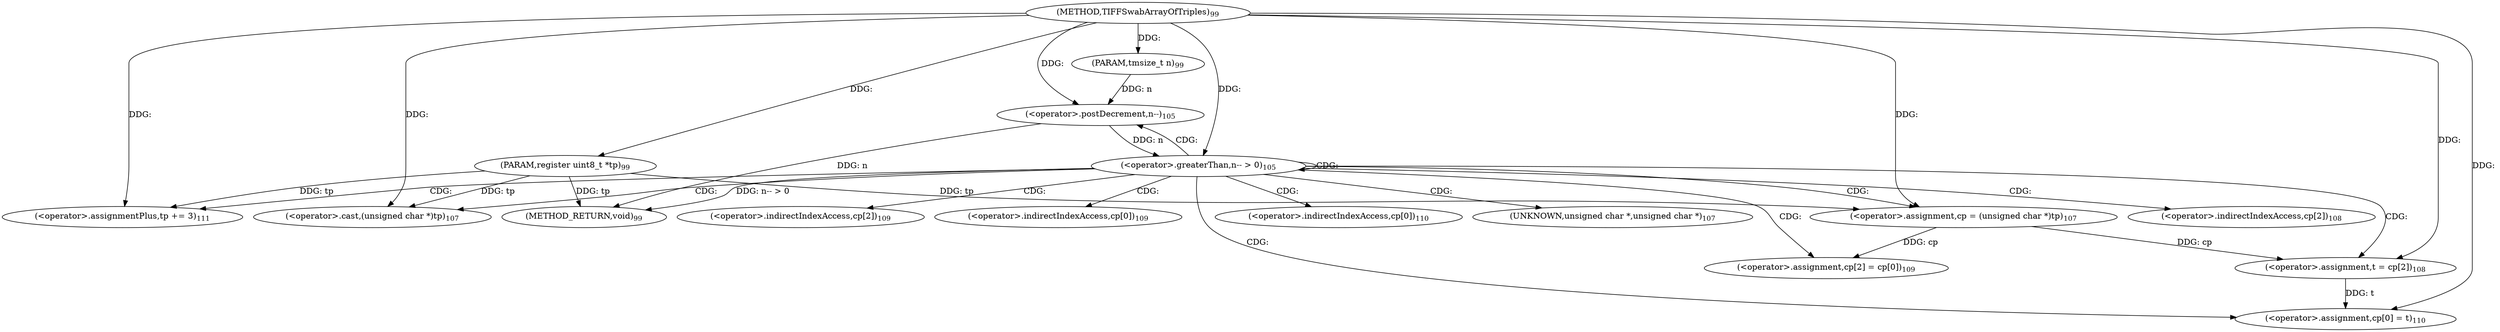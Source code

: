 digraph "TIFFSwabArrayOfTriples" {  
"34491" [label = <(METHOD,TIFFSwabArrayOfTriples)<SUB>99</SUB>> ]
"34528" [label = <(METHOD_RETURN,void)<SUB>99</SUB>> ]
"34492" [label = <(PARAM,register uint8_t *tp)<SUB>99</SUB>> ]
"34493" [label = <(PARAM,tmsize_t n)<SUB>99</SUB>> ]
"34498" [label = <(&lt;operator&gt;.greaterThan,n-- &gt; 0)<SUB>105</SUB>> ]
"34503" [label = <(&lt;operator&gt;.assignment,cp = (unsigned char *)tp)<SUB>107</SUB>> ]
"34508" [label = <(&lt;operator&gt;.assignment,t = cp[2])<SUB>108</SUB>> ]
"34513" [label = <(&lt;operator&gt;.assignment,cp[2] = cp[0])<SUB>109</SUB>> ]
"34520" [label = <(&lt;operator&gt;.assignment,cp[0] = t)<SUB>110</SUB>> ]
"34525" [label = <(&lt;operator&gt;.assignmentPlus,tp += 3)<SUB>111</SUB>> ]
"34499" [label = <(&lt;operator&gt;.postDecrement,n--)<SUB>105</SUB>> ]
"34505" [label = <(&lt;operator&gt;.cast,(unsigned char *)tp)<SUB>107</SUB>> ]
"34510" [label = <(&lt;operator&gt;.indirectIndexAccess,cp[2])<SUB>108</SUB>> ]
"34514" [label = <(&lt;operator&gt;.indirectIndexAccess,cp[2])<SUB>109</SUB>> ]
"34517" [label = <(&lt;operator&gt;.indirectIndexAccess,cp[0])<SUB>109</SUB>> ]
"34521" [label = <(&lt;operator&gt;.indirectIndexAccess,cp[0])<SUB>110</SUB>> ]
"34506" [label = <(UNKNOWN,unsigned char *,unsigned char *)<SUB>107</SUB>> ]
  "34492" -> "34528"  [ label = "DDG: tp"] 
  "34499" -> "34528"  [ label = "DDG: n"] 
  "34498" -> "34528"  [ label = "DDG: n-- &gt; 0"] 
  "34491" -> "34492"  [ label = "DDG: "] 
  "34491" -> "34493"  [ label = "DDG: "] 
  "34499" -> "34498"  [ label = "DDG: n"] 
  "34491" -> "34498"  [ label = "DDG: "] 
  "34492" -> "34503"  [ label = "DDG: tp"] 
  "34491" -> "34503"  [ label = "DDG: "] 
  "34503" -> "34508"  [ label = "DDG: cp"] 
  "34503" -> "34513"  [ label = "DDG: cp"] 
  "34508" -> "34520"  [ label = "DDG: t"] 
  "34491" -> "34520"  [ label = "DDG: "] 
  "34491" -> "34525"  [ label = "DDG: "] 
  "34493" -> "34499"  [ label = "DDG: n"] 
  "34491" -> "34499"  [ label = "DDG: "] 
  "34491" -> "34508"  [ label = "DDG: "] 
  "34492" -> "34525"  [ label = "DDG: tp"] 
  "34492" -> "34505"  [ label = "DDG: tp"] 
  "34491" -> "34505"  [ label = "DDG: "] 
  "34498" -> "34505"  [ label = "CDG: "] 
  "34498" -> "34513"  [ label = "CDG: "] 
  "34498" -> "34499"  [ label = "CDG: "] 
  "34498" -> "34520"  [ label = "CDG: "] 
  "34498" -> "34514"  [ label = "CDG: "] 
  "34498" -> "34503"  [ label = "CDG: "] 
  "34498" -> "34521"  [ label = "CDG: "] 
  "34498" -> "34506"  [ label = "CDG: "] 
  "34498" -> "34498"  [ label = "CDG: "] 
  "34498" -> "34517"  [ label = "CDG: "] 
  "34498" -> "34508"  [ label = "CDG: "] 
  "34498" -> "34510"  [ label = "CDG: "] 
  "34498" -> "34525"  [ label = "CDG: "] 
}
